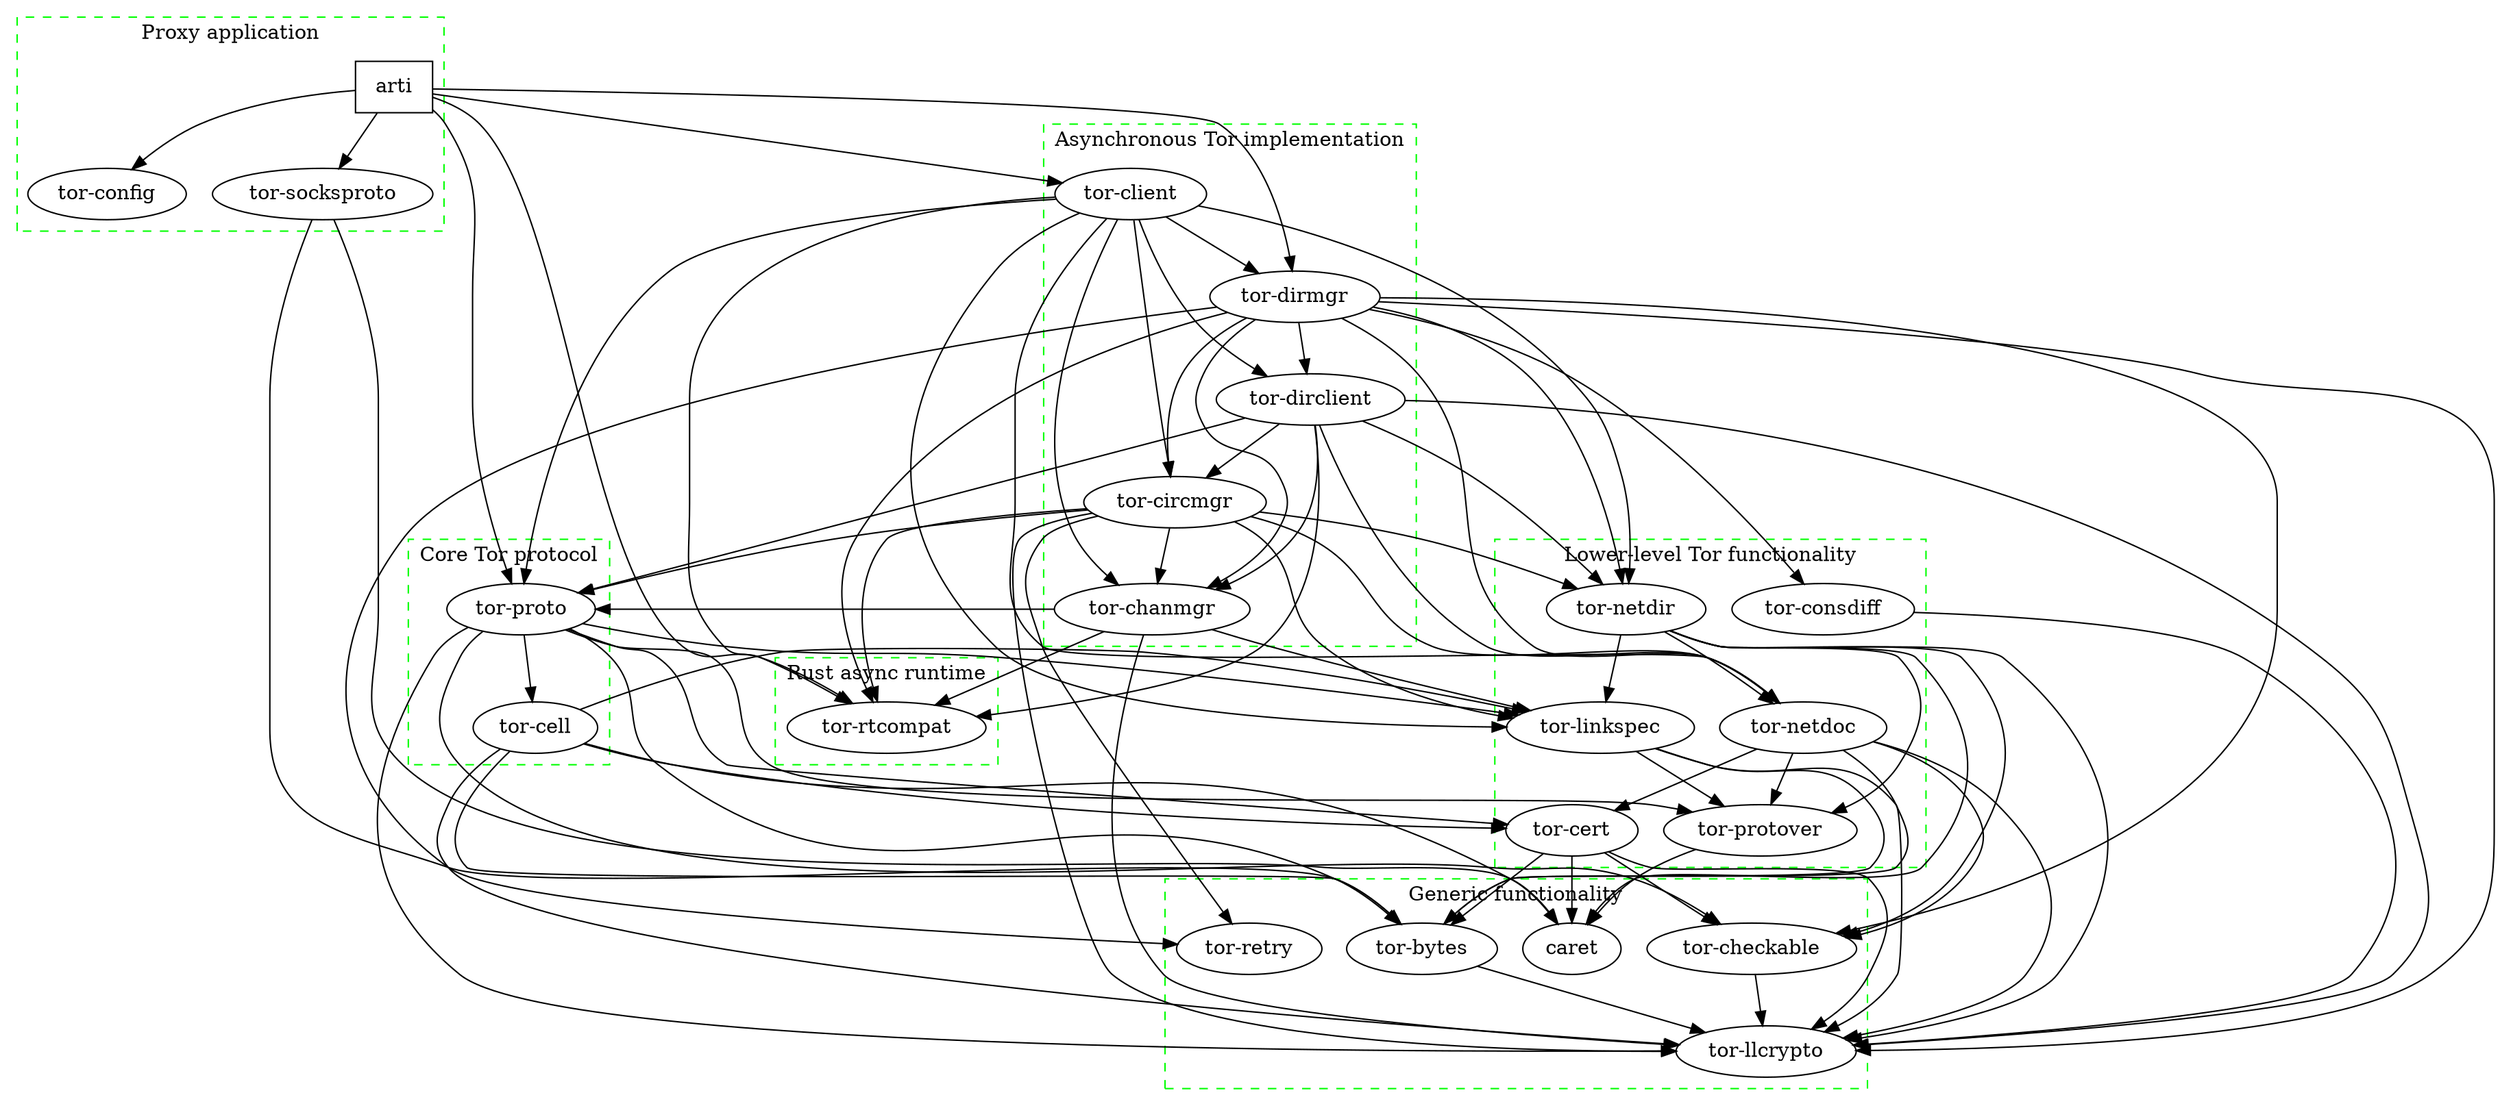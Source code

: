 digraph dependencies {



	subgraph cluster_subgraph {
		label="Asynchronous Tor implementation";
		color=green;
		style=dashed;

		n1 [label="tor-client"];
		n3 [label="tor-dirmgr"];
		n14 [label="tor-chanmgr"];
		n15 [label="tor-circmgr"];
		n19 [label="tor-dirclient"];
	}

        subgraph cluster_subgraph2 {
		label="Generic functionality";
		color=green;
		style=dashed;

		n7 [label="caret"];
		n8 [label="tor-bytes"];
		n9 [label="tor-llcrypto"];
		n18 [label="tor-retry"];
		n13 [label="tor-checkable"];
	}

	subgraph cluster_core {
		label="Core Tor protocol"
		color=green;
		style=dashed;

		n4 [label="tor-proto"];
		n10 [label="tor-cell"];
	}

	subgraph cluster_proto_impl {
		label="Lower-level Tor functionality";
		color=green;
		style=dashed;

		n11 [label="tor-cert"];
		n12 [label="tor-linkspec"];
		n16 [label="tor-netdir"];
		n17 [label="tor-netdoc"];
		n20 [label="tor-consdiff"];
		n21 [label="tor-protover"];
	}

	subgraph cluster_proxy {
		label="Proxy application";
		color=green;
		style=dashed;

		n0 [label="arti", shape=box];
		n2 [label="tor-config"];
		n6 [label="tor-socksproto"]
	}

	subgraph cluster_rt {
		label="Rust async runtime";
		color=green;
		style=dashed;

		n5 [label="tor-rtcompat"];
	}

	n0 -> n1;
	n0 -> n2;
	n0 -> n3;
	n0 -> n4;
	n0 -> n5;
	n0 -> n6;
	n1 -> n14;
	n1 -> n15;
	n1 -> n19;
	n1 -> n3;
	n1 -> n12;
	n1 -> n16;
	n1 -> n17;
	n1 -> n4;
	n1 -> n5;
	n3 -> n14;
	n3 -> n13;
	n3 -> n15;
	n3 -> n20;
	n3 -> n19;
	n3 -> n9;
	n3 -> n16;
	n3 -> n17;
	n3 -> n18;
	n3 -> n5;
	n20 -> n9;
	n19 -> n14;
	n19 -> n15;
	n19 -> n9;
	n19 -> n16;
	n19 -> n17;
	n19 -> n4;
	n19 -> n5;
	n15 -> n14;
	n15 -> n12;
	n15 -> n9;
	n15 -> n16;
	n15 -> n17;
	n15 -> n4;
	n15 -> n18;
	n15 -> n5;
	n14 -> n12;
	n14 -> n9;
	n14 -> n4;
	n14 -> n5;
	n4 -> n8;
	n4 -> n10;
	n4 -> n11;
	n4 -> n13;
	n4 -> n12;
	n4 -> n9;
	n4 -> n21;
	n10 -> n7;
	n10 -> n8;
	n10 -> n11;
	n10 -> n12;
	n10 -> n9;
	n16 -> n7;
	n16 -> n13;
	n16 -> n12;
	n16 -> n9;
	n16 -> n17;
	n16 -> n21;
	n12 -> n8;
	n12 -> n9;
	n12 -> n21;
	n17 -> n8;
	n17 -> n11;
	n17 -> n13;
	n17 -> n9;
	n17 -> n21;
	n11 -> n7;
	n11 -> n8;
	n11 -> n13;
	n11 -> n9;
	n13 -> n9;
	n21 -> n7;
	n6 -> n7;
	n6 -> n8;
	n8 -> n9;
}
